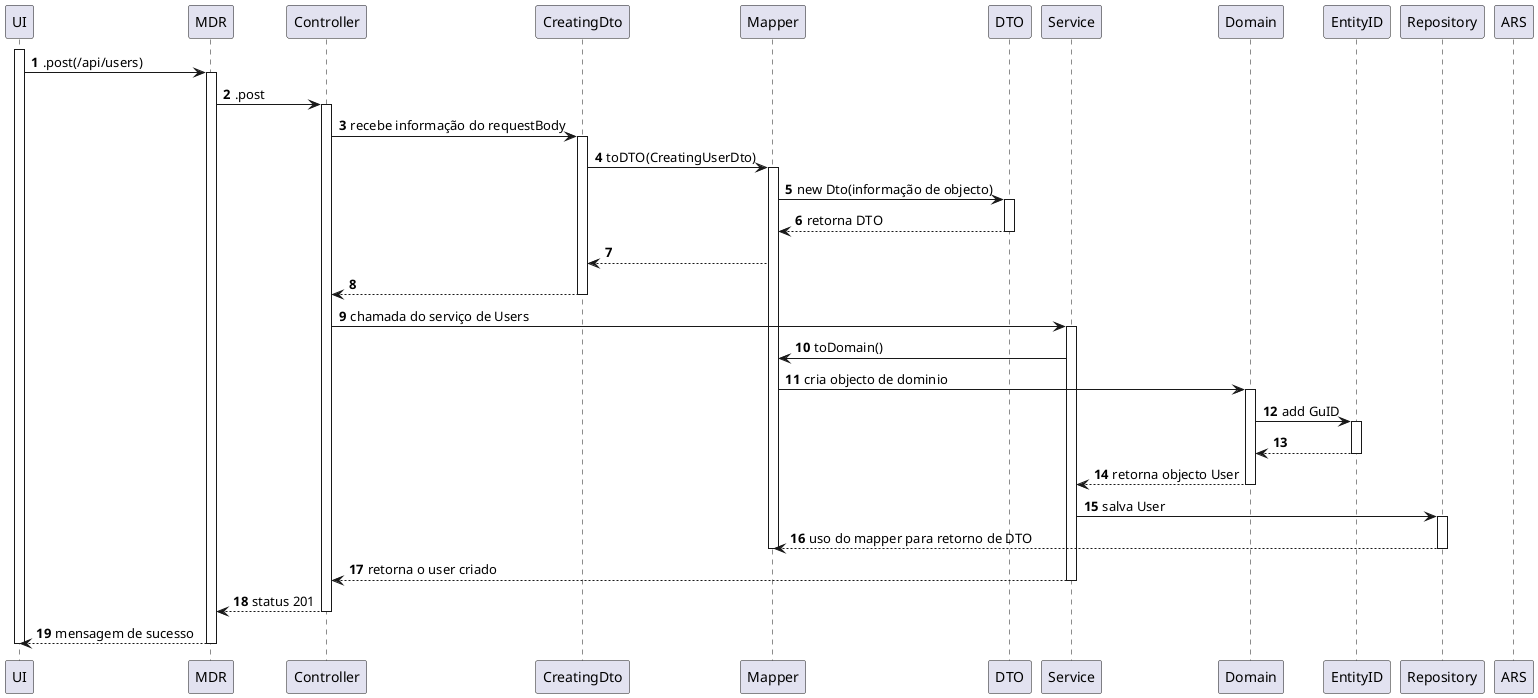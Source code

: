 @startuml
autonumber
'hide footbox

participant "UI" as ui
participant "MDR" as mdr
participant "Controller" as ctrl
participant "CreatingDto" as cdto
participant "Mapper" as mpp
participant "DTO" as dto
participant "Service" as srv
participant "Domain" as dmn
participant "EntityID" as ent
participant "Repository" as rep
participant "ARS" as ars


activate ui
ui->mdr: .post(/api/users)
activate mdr
mdr->ctrl: .post
activate ctrl
ctrl->cdto: recebe informação do requestBody
activate cdto
cdto->mpp: toDTO(CreatingUserDto)
activate mpp
mpp->dto: new Dto(informação de objecto)
activate dto
dto-->mpp: retorna DTO
deactivate dto
mpp-->cdto:
cdto-->ctrl:
deactivate cdto
ctrl->srv: chamada do serviço de Users
activate srv
srv->mpp: toDomain()
mpp->dmn: cria objecto de dominio
activate dmn
dmn->ent: add GuID

activate ent
ent-->dmn:
deactivate ent
dmn-->srv: retorna objecto User
deactivate dmn
srv->rep: salva User
activate rep
rep-->mpp: uso do mapper para retorno de DTO
deactivate rep
deactivate mpp
srv-->ctrl: retorna o user criado
deactivate srv
ctrl-->mdr: status 201
deactivate ctrl
mdr-->ui: mensagem de sucesso
deactivate ui
deactivate mdr
@enduml
